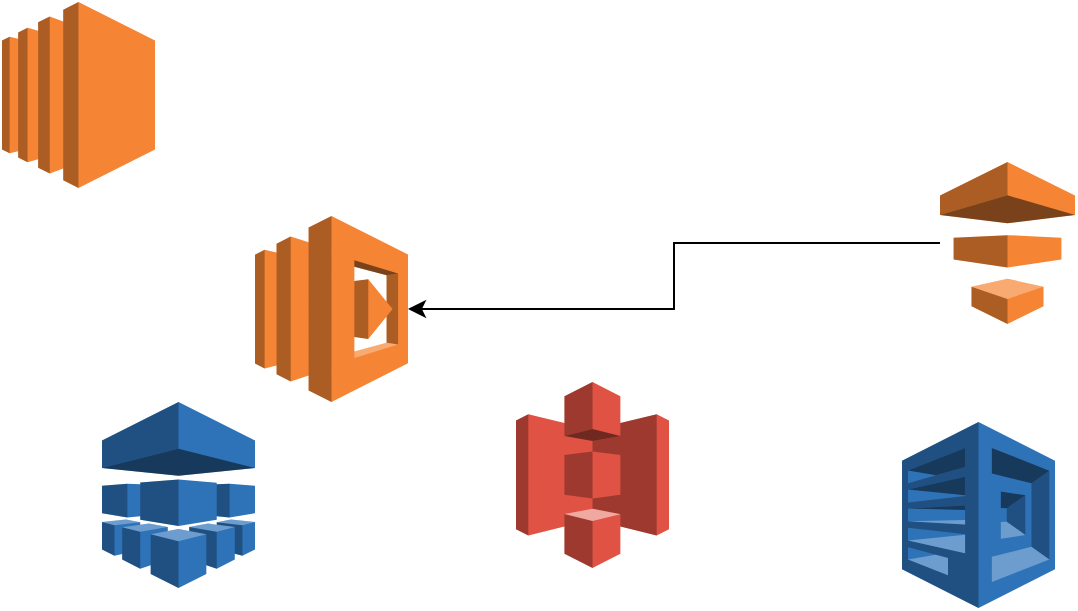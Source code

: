 <mxfile>
    <diagram id="z3Kn2XE2KrwNH6vzC6BM" name="Page-1">
        <mxGraphModel dx="745" dy="447" grid="1" gridSize="10" guides="1" tooltips="1" connect="1" arrows="1" fold="1" page="1" pageScale="1" pageWidth="850" pageHeight="1100" background="none" math="0" shadow="0">
            <root>
                <mxCell id="0"/>
                <mxCell id="1" parent="0"/>
                <mxCell id="4" style="edgeStyle=orthogonalEdgeStyle;rounded=0;orthogonalLoop=1;jettySize=auto;html=1;" parent="1" source="2" target="3" edge="1">
                    <mxGeometry relative="1" as="geometry"/>
                </mxCell>
                <mxCell id="2" value="" style="outlineConnect=0;dashed=0;verticalLabelPosition=bottom;verticalAlign=top;align=center;html=1;shape=mxgraph.aws3.data_pipeline;fillColor=#F58534;gradientColor=none;" parent="1" vertex="1">
                    <mxGeometry x="599" y="100" width="67.5" height="81" as="geometry"/>
                </mxCell>
                <mxCell id="3" value="" style="outlineConnect=0;dashed=0;verticalLabelPosition=bottom;verticalAlign=top;align=center;html=1;shape=mxgraph.aws3.lambda;fillColor=#F58534;gradientColor=none;" parent="1" vertex="1">
                    <mxGeometry x="256.5" y="127" width="76.5" height="93" as="geometry"/>
                </mxCell>
                <mxCell id="5" value="" style="outlineConnect=0;dashed=0;verticalLabelPosition=bottom;verticalAlign=top;align=center;html=1;shape=mxgraph.aws3.machine_learning;fillColor=#2E73B8;gradientColor=none;" parent="1" vertex="1">
                    <mxGeometry x="180" y="220" width="76.5" height="93" as="geometry"/>
                </mxCell>
                <mxCell id="6" value="" style="outlineConnect=0;dashed=0;verticalLabelPosition=bottom;verticalAlign=top;align=center;html=1;shape=mxgraph.aws3.polly;fillColor=#2E73B8;gradientColor=none;" parent="1" vertex="1">
                    <mxGeometry x="580" y="230" width="76.5" height="93" as="geometry"/>
                </mxCell>
                <mxCell id="7" value="" style="outlineConnect=0;dashed=0;verticalLabelPosition=bottom;verticalAlign=top;align=center;html=1;shape=mxgraph.aws3.ec2;fillColor=#F58534;gradientColor=none;" parent="1" vertex="1">
                    <mxGeometry x="130" y="20" width="76.5" height="93" as="geometry"/>
                </mxCell>
                <mxCell id="8" value="" style="outlineConnect=0;dashed=0;verticalLabelPosition=bottom;verticalAlign=top;align=center;html=1;shape=mxgraph.aws3.s3;fillColor=#E05243;gradientColor=none;" parent="1" vertex="1">
                    <mxGeometry x="387" y="210" width="76.5" height="93" as="geometry"/>
                </mxCell>
            </root>
        </mxGraphModel>
    </diagram>
</mxfile>